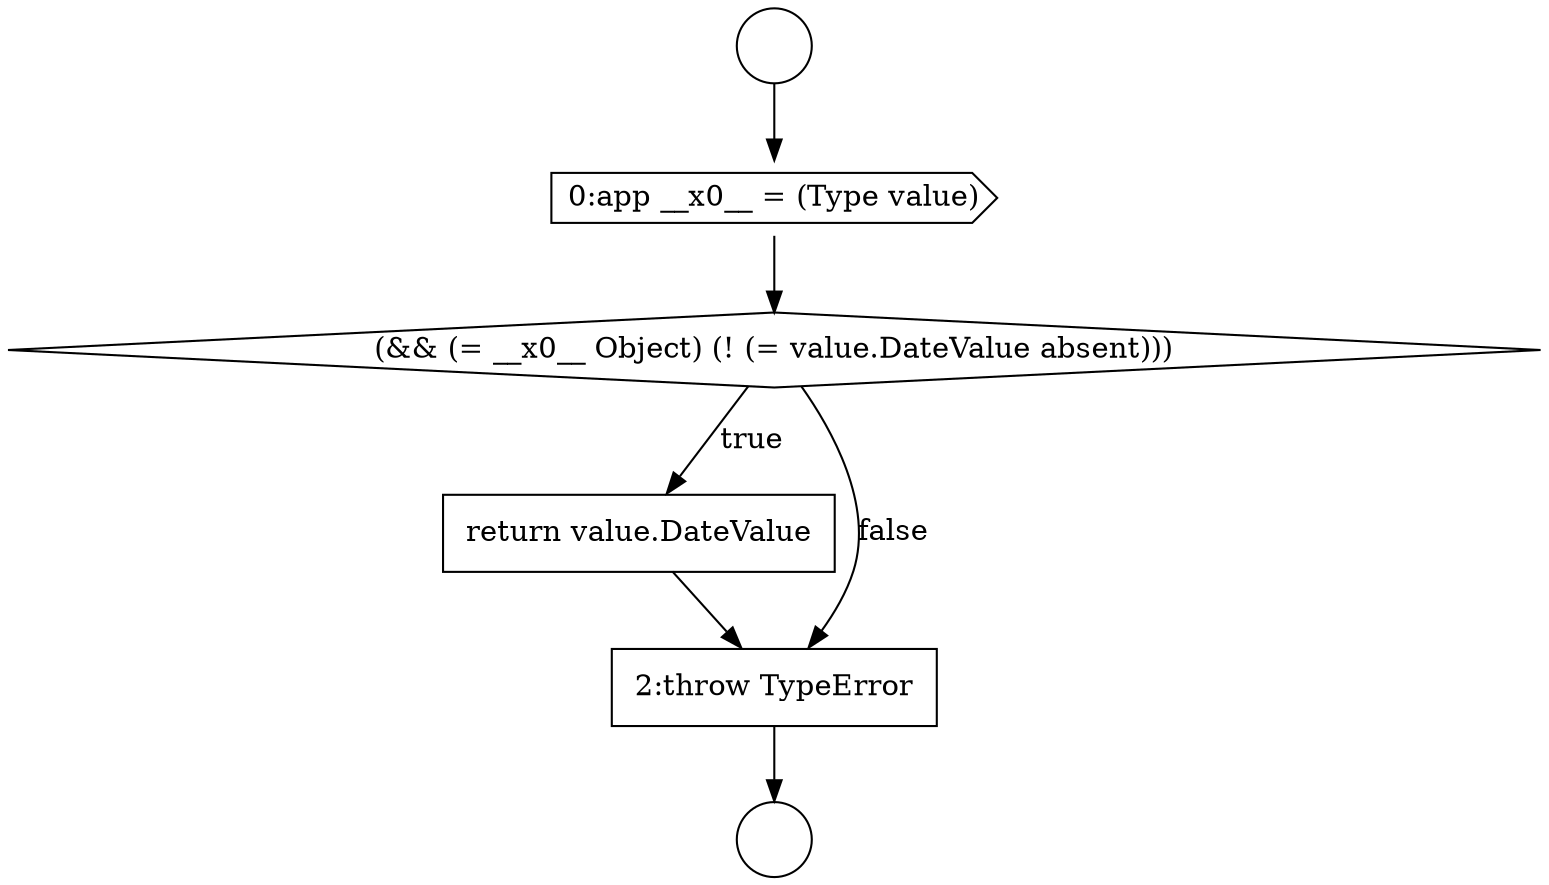 digraph {
  node11228 [shape=cds, label=<<font color="black">0:app __x0__ = (Type value)</font>> color="black" fillcolor="white" style=filled]
  node11229 [shape=diamond, label=<<font color="black">(&amp;&amp; (= __x0__ Object) (! (= value.DateValue absent)))</font>> color="black" fillcolor="white" style=filled]
  node11226 [shape=circle label=" " color="black" fillcolor="white" style=filled]
  node11230 [shape=none, margin=0, label=<<font color="black">
    <table border="0" cellborder="1" cellspacing="0" cellpadding="10">
      <tr><td align="left">return value.DateValue</td></tr>
    </table>
  </font>> color="black" fillcolor="white" style=filled]
  node11227 [shape=circle label=" " color="black" fillcolor="white" style=filled]
  node11231 [shape=none, margin=0, label=<<font color="black">
    <table border="0" cellborder="1" cellspacing="0" cellpadding="10">
      <tr><td align="left">2:throw TypeError</td></tr>
    </table>
  </font>> color="black" fillcolor="white" style=filled]
  node11226 -> node11228 [ color="black"]
  node11228 -> node11229 [ color="black"]
  node11229 -> node11230 [label=<<font color="black">true</font>> color="black"]
  node11229 -> node11231 [label=<<font color="black">false</font>> color="black"]
  node11231 -> node11227 [ color="black"]
  node11230 -> node11231 [ color="black"]
}
